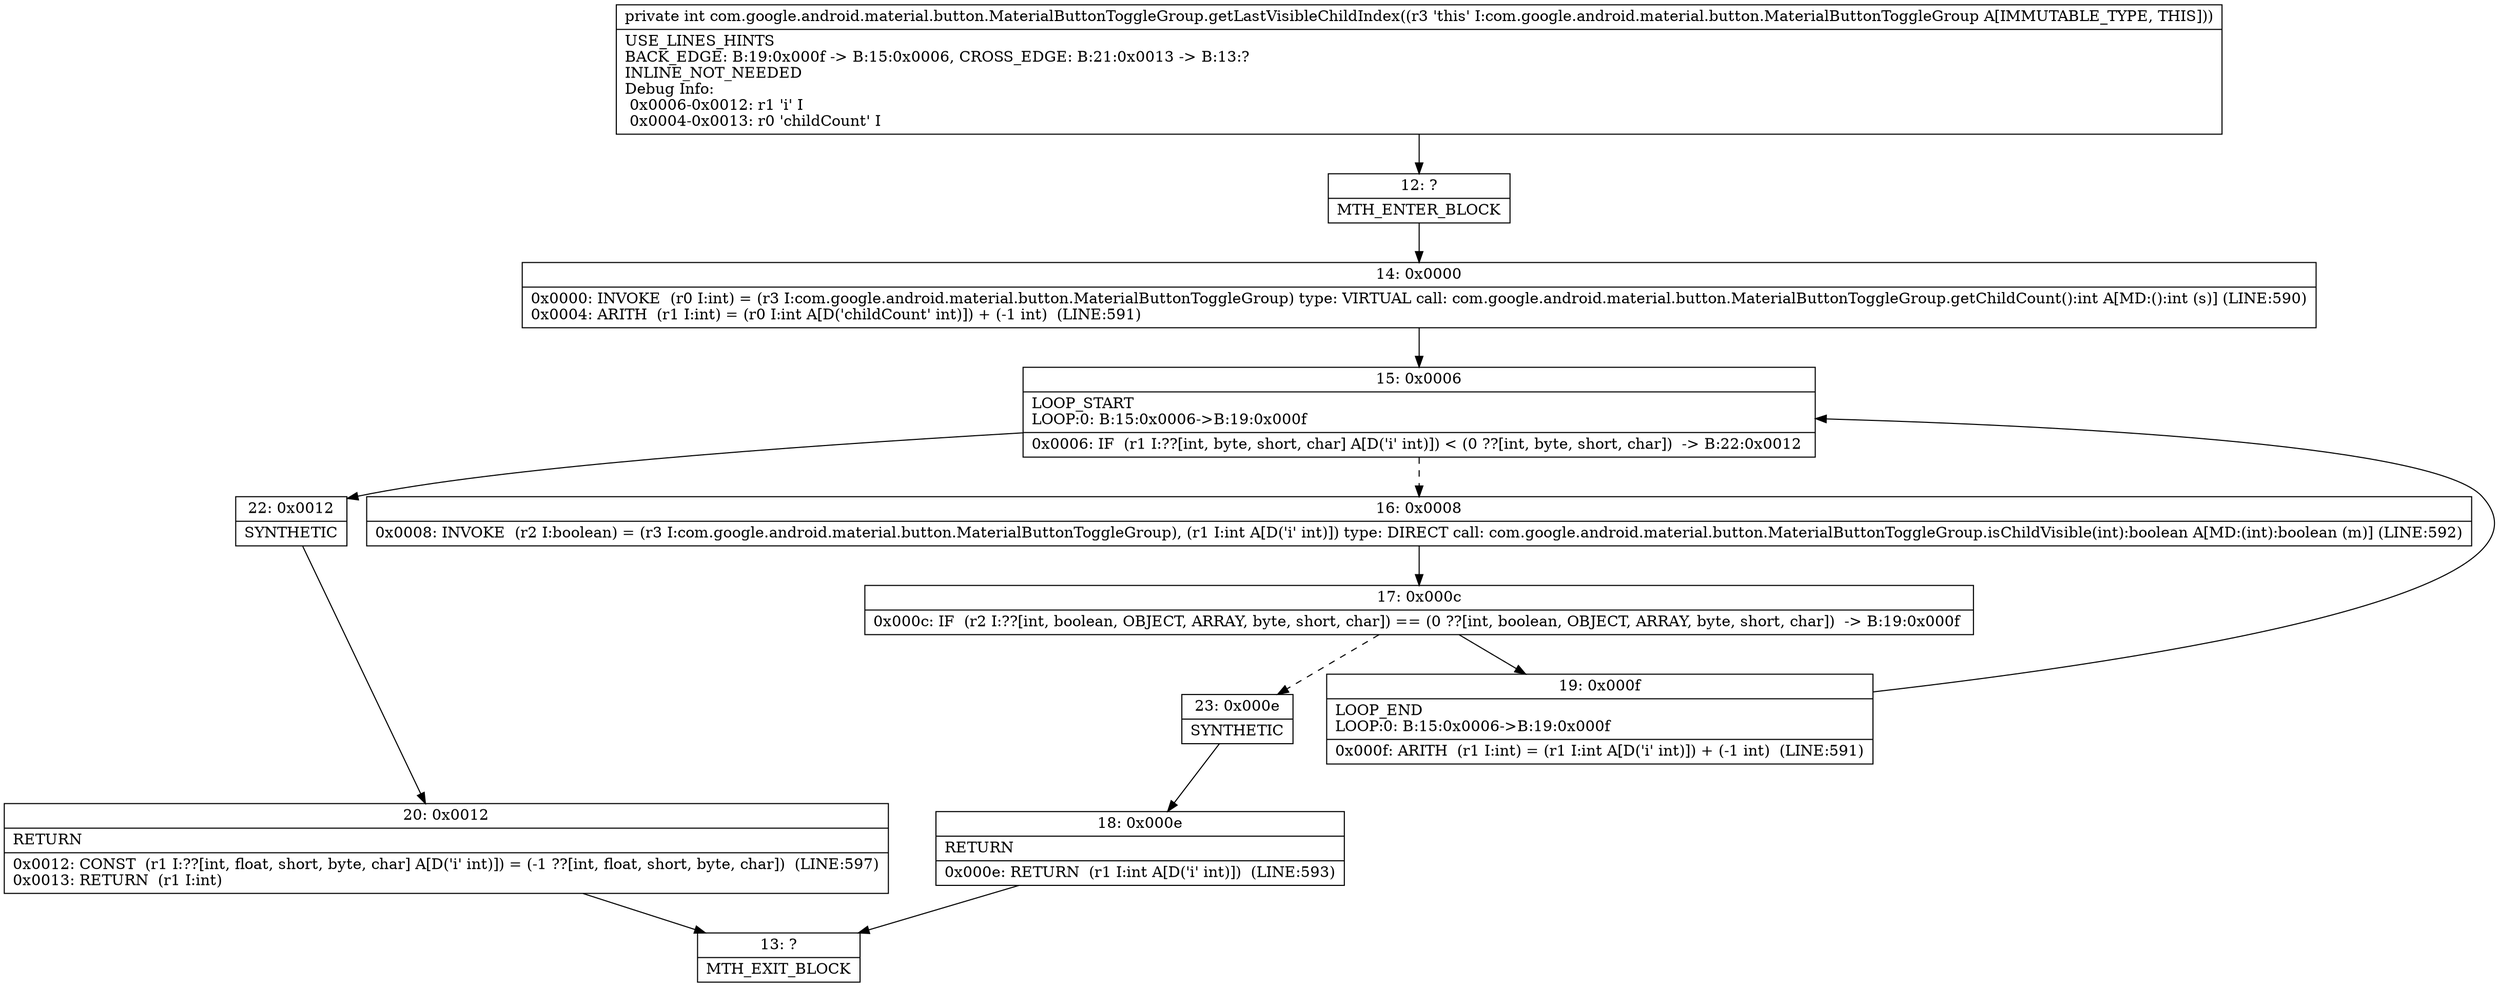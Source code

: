 digraph "CFG forcom.google.android.material.button.MaterialButtonToggleGroup.getLastVisibleChildIndex()I" {
Node_12 [shape=record,label="{12\:\ ?|MTH_ENTER_BLOCK\l}"];
Node_14 [shape=record,label="{14\:\ 0x0000|0x0000: INVOKE  (r0 I:int) = (r3 I:com.google.android.material.button.MaterialButtonToggleGroup) type: VIRTUAL call: com.google.android.material.button.MaterialButtonToggleGroup.getChildCount():int A[MD:():int (s)] (LINE:590)\l0x0004: ARITH  (r1 I:int) = (r0 I:int A[D('childCount' int)]) + (\-1 int)  (LINE:591)\l}"];
Node_15 [shape=record,label="{15\:\ 0x0006|LOOP_START\lLOOP:0: B:15:0x0006\-\>B:19:0x000f\l|0x0006: IF  (r1 I:??[int, byte, short, char] A[D('i' int)]) \< (0 ??[int, byte, short, char])  \-\> B:22:0x0012 \l}"];
Node_16 [shape=record,label="{16\:\ 0x0008|0x0008: INVOKE  (r2 I:boolean) = (r3 I:com.google.android.material.button.MaterialButtonToggleGroup), (r1 I:int A[D('i' int)]) type: DIRECT call: com.google.android.material.button.MaterialButtonToggleGroup.isChildVisible(int):boolean A[MD:(int):boolean (m)] (LINE:592)\l}"];
Node_17 [shape=record,label="{17\:\ 0x000c|0x000c: IF  (r2 I:??[int, boolean, OBJECT, ARRAY, byte, short, char]) == (0 ??[int, boolean, OBJECT, ARRAY, byte, short, char])  \-\> B:19:0x000f \l}"];
Node_19 [shape=record,label="{19\:\ 0x000f|LOOP_END\lLOOP:0: B:15:0x0006\-\>B:19:0x000f\l|0x000f: ARITH  (r1 I:int) = (r1 I:int A[D('i' int)]) + (\-1 int)  (LINE:591)\l}"];
Node_23 [shape=record,label="{23\:\ 0x000e|SYNTHETIC\l}"];
Node_18 [shape=record,label="{18\:\ 0x000e|RETURN\l|0x000e: RETURN  (r1 I:int A[D('i' int)])  (LINE:593)\l}"];
Node_13 [shape=record,label="{13\:\ ?|MTH_EXIT_BLOCK\l}"];
Node_22 [shape=record,label="{22\:\ 0x0012|SYNTHETIC\l}"];
Node_20 [shape=record,label="{20\:\ 0x0012|RETURN\l|0x0012: CONST  (r1 I:??[int, float, short, byte, char] A[D('i' int)]) = (\-1 ??[int, float, short, byte, char])  (LINE:597)\l0x0013: RETURN  (r1 I:int) \l}"];
MethodNode[shape=record,label="{private int com.google.android.material.button.MaterialButtonToggleGroup.getLastVisibleChildIndex((r3 'this' I:com.google.android.material.button.MaterialButtonToggleGroup A[IMMUTABLE_TYPE, THIS]))  | USE_LINES_HINTS\lBACK_EDGE: B:19:0x000f \-\> B:15:0x0006, CROSS_EDGE: B:21:0x0013 \-\> B:13:?\lINLINE_NOT_NEEDED\lDebug Info:\l  0x0006\-0x0012: r1 'i' I\l  0x0004\-0x0013: r0 'childCount' I\l}"];
MethodNode -> Node_12;Node_12 -> Node_14;
Node_14 -> Node_15;
Node_15 -> Node_16[style=dashed];
Node_15 -> Node_22;
Node_16 -> Node_17;
Node_17 -> Node_19;
Node_17 -> Node_23[style=dashed];
Node_19 -> Node_15;
Node_23 -> Node_18;
Node_18 -> Node_13;
Node_22 -> Node_20;
Node_20 -> Node_13;
}

